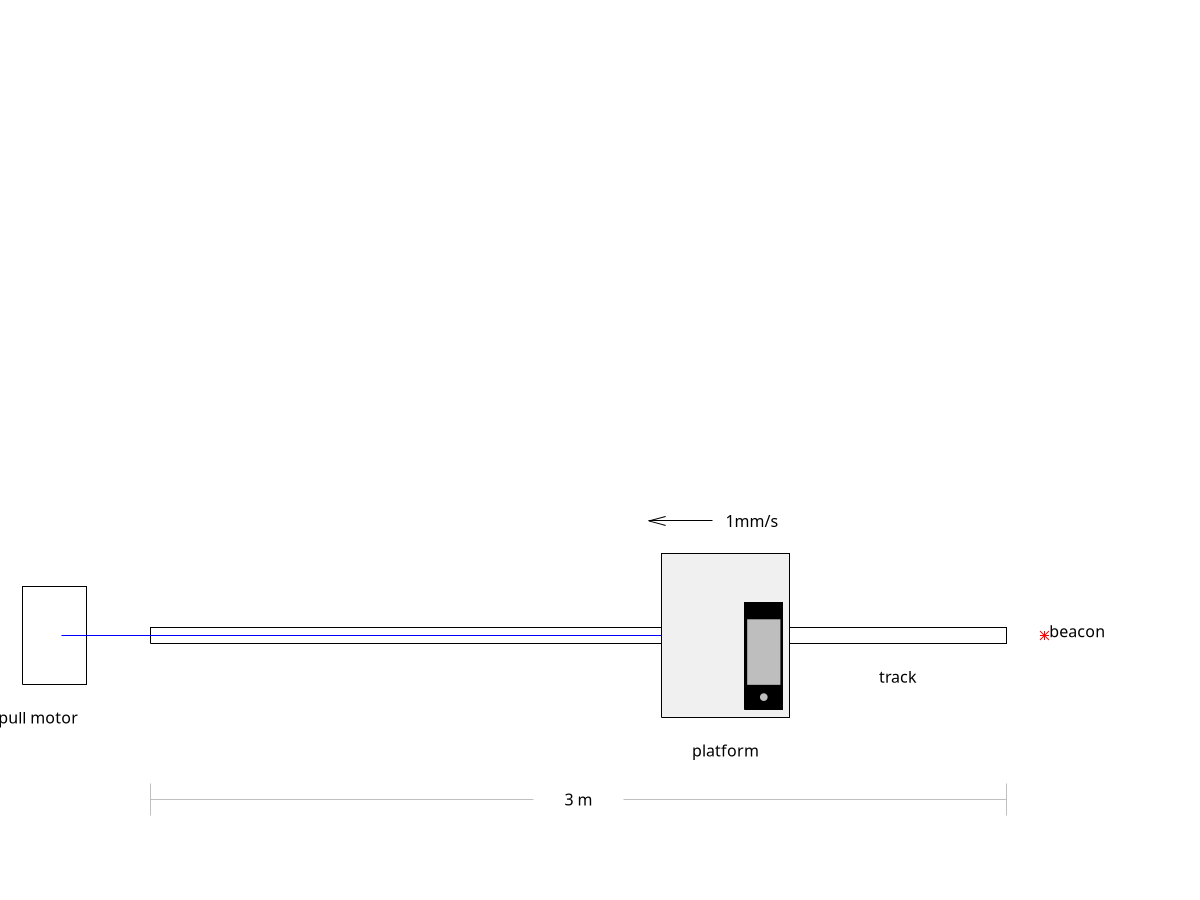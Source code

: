 unset key
unset border
unset xtics
unset ytics
set xrange [.1:1]
set yrange [0.1:0.35]
set size 1,.5


set label 1 'beacon' at 0.9,0.25 point lt 3 lc rgb 'red' ps 1.5
set label 2 'platform' at 0.65,0.18 center
set label 3 '1mm/s' at 0.65,0.32 
set arrow 3 from 0.64,0.32 rto -.05,0

set label 4 'pull motor' at 0.112,0.20 center
set label 5 'track' at 0.785,0.225 center


set object 1 rectangle from 0.2,0.245     to 0.87,0.255      fs empty border rgb 'black'
set object 2 rectangle from 0.6,0.3       to 0.7,0.2         fs solid border rgb 'black' fc rgb '#F0F0F0' 
set arrow  2           from 0.6,0.25     rto -0.47,0         nohead lc rgb 'blue'
set object 3 rectangle from 0.665,0.27    to 0.695,0.205     fs solid border rgb 'black' fc rgb 'black' 
set object 4 rectangle from 0.667,0.26    to 0.693,0.22      fs solid noborder fc rgb 'gray' 
set object 5 circle    at   0.68,0.2125   size 0.003         fs solid noborder fc rgb 'gray' 
set object 6 rectangle from 0.1,0.28      to 0.15,0.22       fs empty border rgb 'black'

set arrow 10       from 0.2,0.14  rto  0,.02  nohead lc rgb 'grey'
set arrow 11       from 0.2,0.15  rto  0.3,0  nohead lc rgb 'grey'
set label 12 '3 m' at 0.535,0.15 center
set arrow 12       from 0.87,0.15 rto -0.3,0  nohead lc rgb 'grey'
set arrow 13       from 0.87,0.14 rto  0,.02  nohead lc rgb 'grey'

plot NaN
